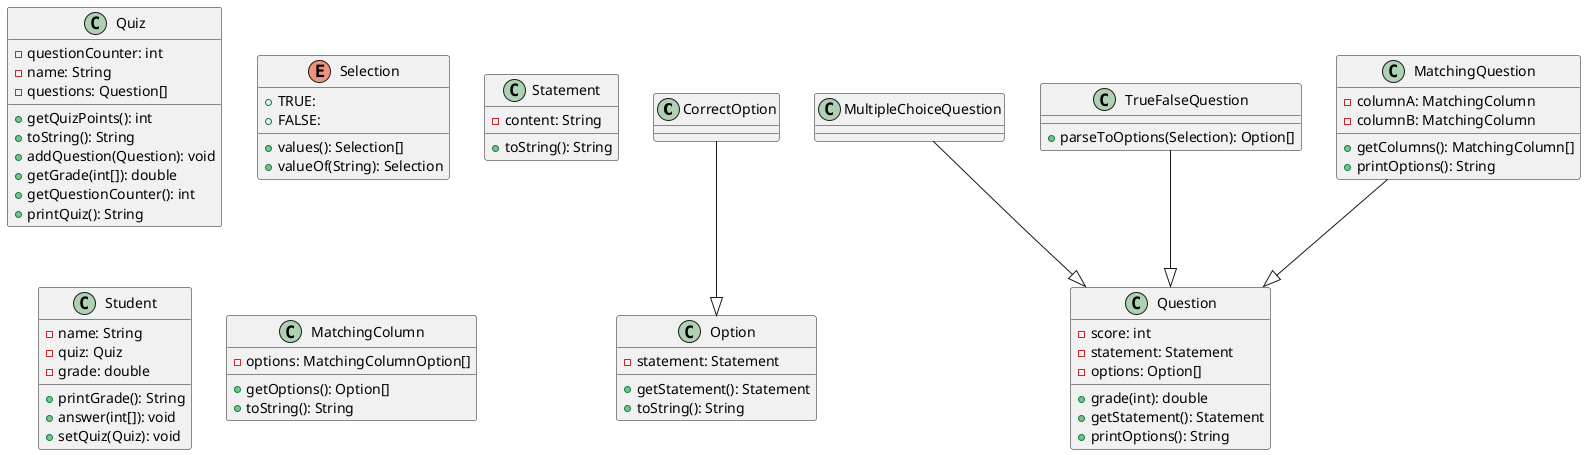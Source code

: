 @startuml
class CorrectOption

class MultipleChoiceQuestion

class Option {
  - statement: Statement
  + getStatement(): Statement
  + toString(): String
}

class Question {
  - score: int
  - statement: Statement
  - options: Option[]
  + grade(int): double
  + getStatement(): Statement
  + printOptions(): String
}

class Quiz {
  - questionCounter: int
  - name: String
  - questions: Question[]
  + getQuizPoints(): int
  + toString(): String
  + addQuestion(Question): void
  + getGrade(int[]): double
  + getQuestionCounter(): int
  + printQuiz(): String
}

enum Selection {
  + TRUE:
  + FALSE:
  + values(): Selection[]
  + valueOf(String): Selection
}

class Statement {
  - content: String
  + toString(): String
}

class Student {
  - name: String
  - quiz: Quiz
  - grade: double
  + printGrade(): String
  + answer(int[]): void
  + setQuiz(Quiz): void
}

class TrueFalseQuestion {
  + parseToOptions(Selection): Option[]
}

class MatchingQuestion {
  - columnA: MatchingColumn
  - columnB: MatchingColumn
  + getColumns(): MatchingColumn[]
  + printOptions(): String
}

class MatchingColumn {
  - options: MatchingColumnOption[]
  + getOptions(): Option[]
  + toString(): String
}

CorrectOption           --|>  Option

MultipleChoiceQuestion  --|>  Question
TrueFalseQuestion       --|>  Question
MatchingQuestion        --|>  Question
@enduml